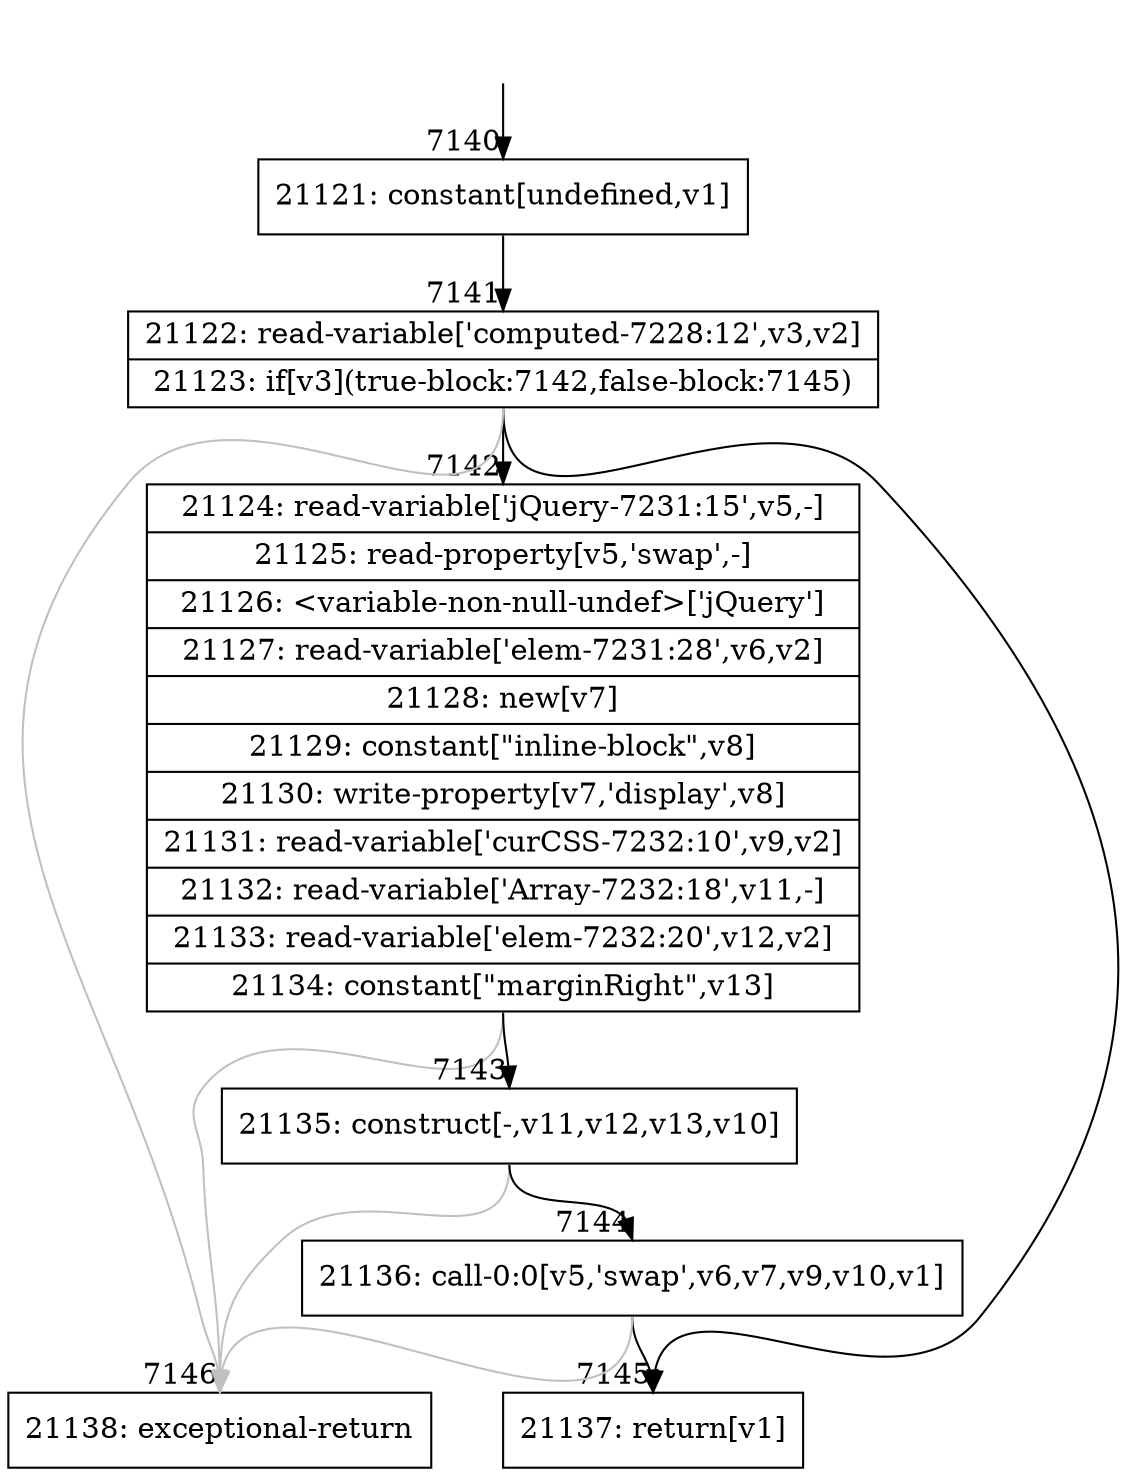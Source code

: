 digraph {
rankdir="TD"
BB_entry446[shape=none,label=""];
BB_entry446 -> BB7140 [tailport=s, headport=n, headlabel="    7140"]
BB7140 [shape=record label="{21121: constant[undefined,v1]}" ] 
BB7140 -> BB7141 [tailport=s, headport=n, headlabel="      7141"]
BB7141 [shape=record label="{21122: read-variable['computed-7228:12',v3,v2]|21123: if[v3](true-block:7142,false-block:7145)}" ] 
BB7141 -> BB7142 [tailport=s, headport=n, headlabel="      7142"]
BB7141 -> BB7145 [tailport=s, headport=n, headlabel="      7145"]
BB7141 -> BB7146 [tailport=s, headport=n, color=gray, headlabel="      7146"]
BB7142 [shape=record label="{21124: read-variable['jQuery-7231:15',v5,-]|21125: read-property[v5,'swap',-]|21126: \<variable-non-null-undef\>['jQuery']|21127: read-variable['elem-7231:28',v6,v2]|21128: new[v7]|21129: constant[\"inline-block\",v8]|21130: write-property[v7,'display',v8]|21131: read-variable['curCSS-7232:10',v9,v2]|21132: read-variable['Array-7232:18',v11,-]|21133: read-variable['elem-7232:20',v12,v2]|21134: constant[\"marginRight\",v13]}" ] 
BB7142 -> BB7143 [tailport=s, headport=n, headlabel="      7143"]
BB7142 -> BB7146 [tailport=s, headport=n, color=gray]
BB7143 [shape=record label="{21135: construct[-,v11,v12,v13,v10]}" ] 
BB7143 -> BB7144 [tailport=s, headport=n, headlabel="      7144"]
BB7143 -> BB7146 [tailport=s, headport=n, color=gray]
BB7144 [shape=record label="{21136: call-0:0[v5,'swap',v6,v7,v9,v10,v1]}" ] 
BB7144 -> BB7145 [tailport=s, headport=n]
BB7144 -> BB7146 [tailport=s, headport=n, color=gray]
BB7145 [shape=record label="{21137: return[v1]}" ] 
BB7146 [shape=record label="{21138: exceptional-return}" ] 
}
